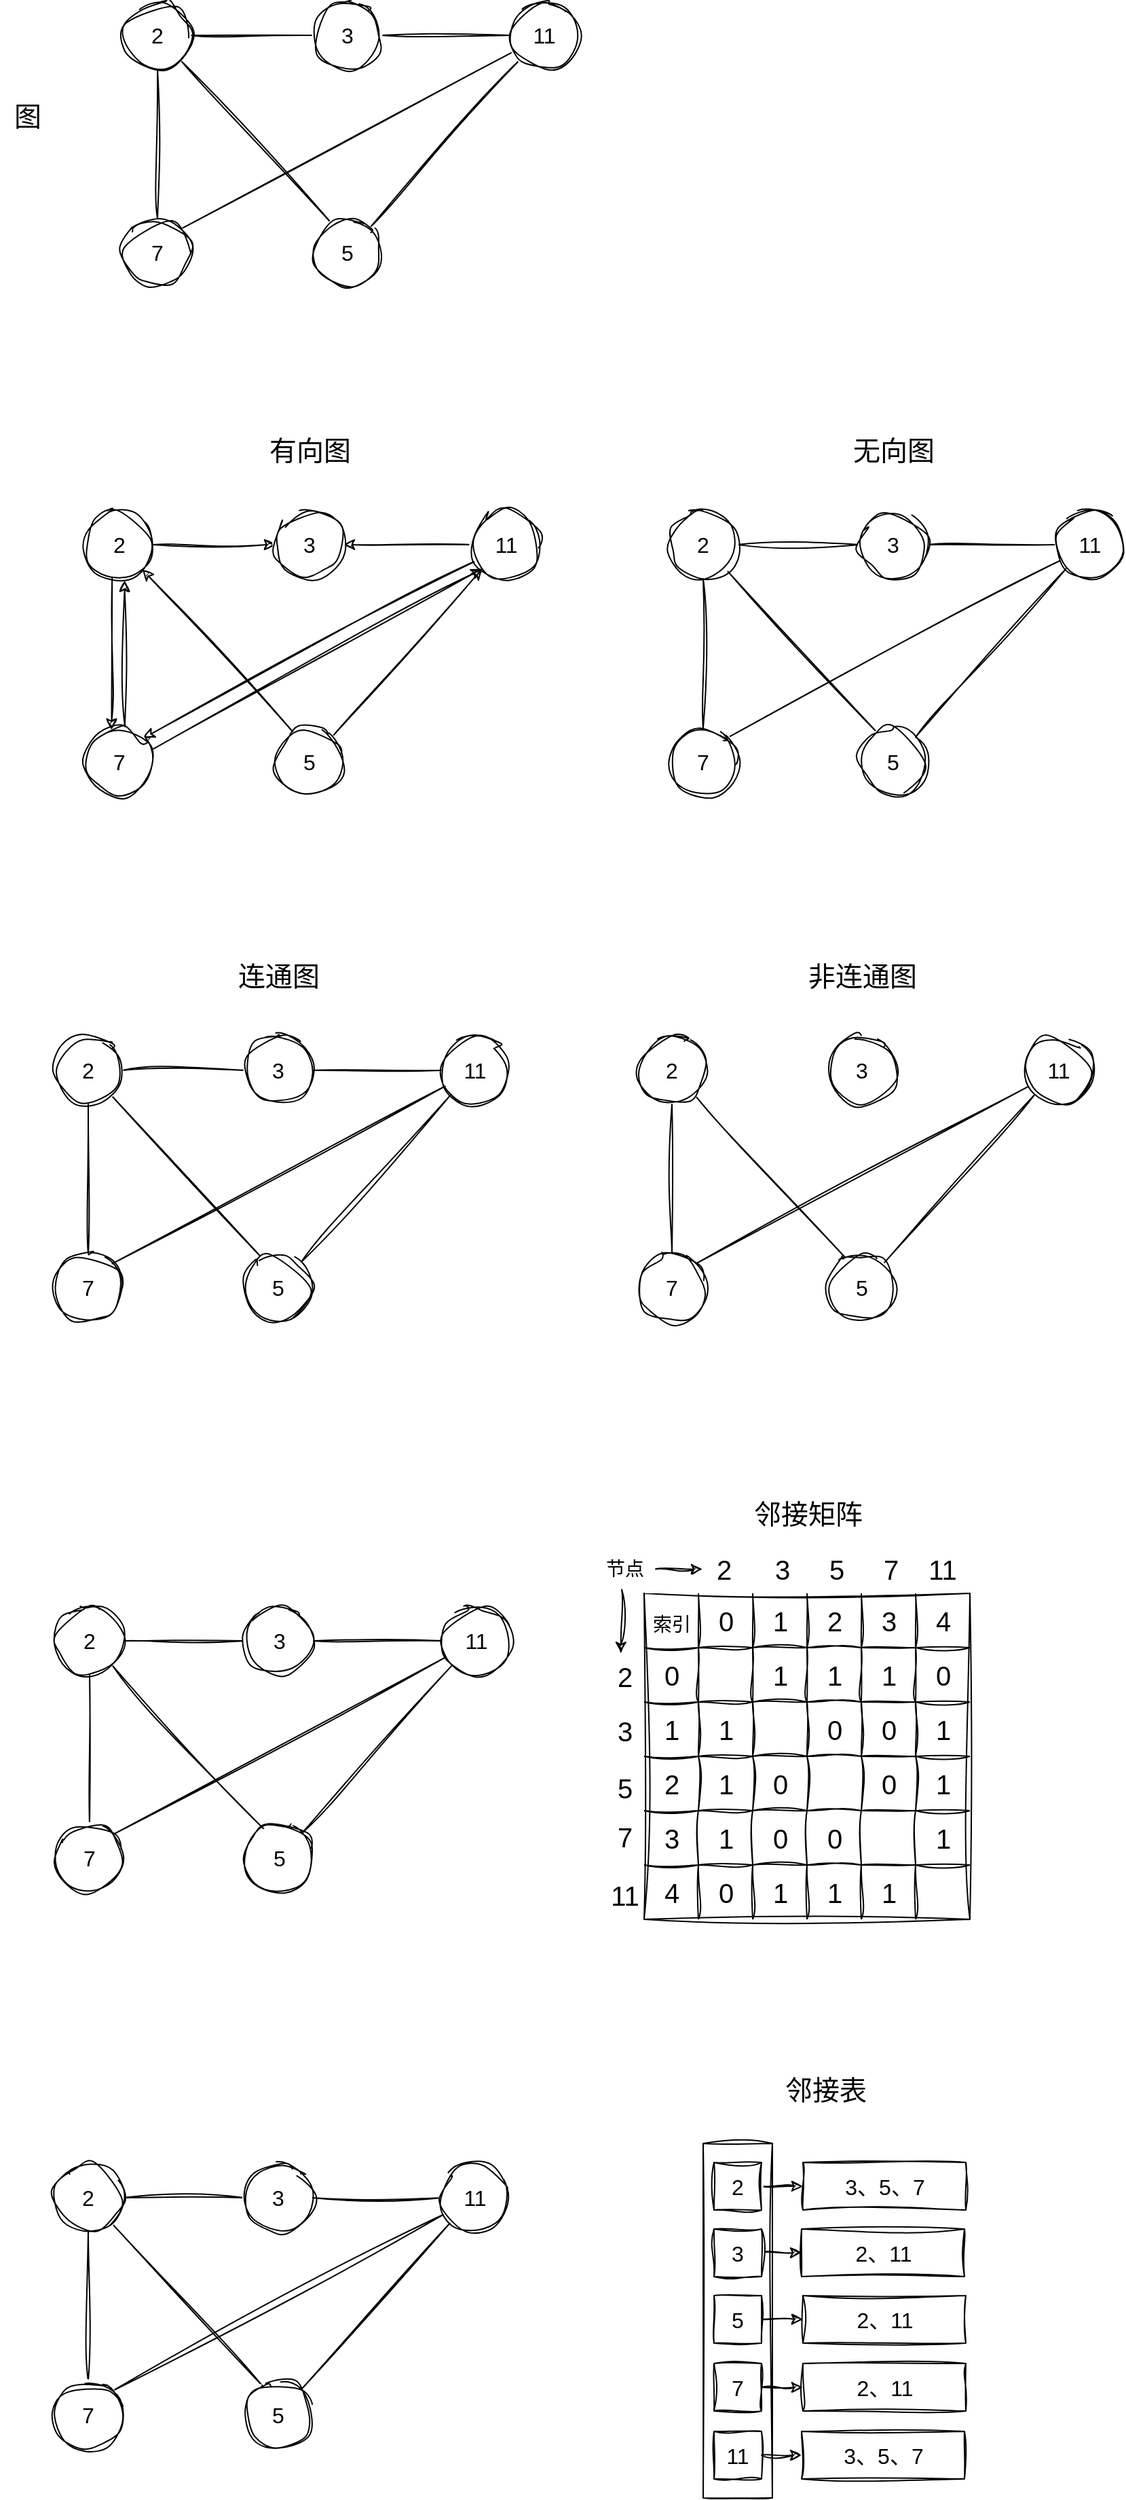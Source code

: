 <mxfile>
    <diagram id="7SEEFKu3BbgJW2VLsS4M" name="Page-1">
        <mxGraphModel dx="949" dy="621" grid="0" gridSize="10" guides="1" tooltips="1" connect="1" arrows="1" fold="1" page="1" pageScale="1" pageWidth="4681" pageHeight="3300" math="0" shadow="0">
            <root>
                <mxCell id="0"/>
                <mxCell id="1" parent="0"/>
                <mxCell id="7" style="edgeStyle=none;html=1;entryX=0.267;entryY=0.07;entryDx=0;entryDy=0;fontFamily=Helvetica;fontSize=16;entryPerimeter=0;sketch=1;curveFitting=1;jiggle=2;endArrow=none;endFill=0;" edge="1" parent="1" source="9" target="16">
                    <mxGeometry relative="1" as="geometry"/>
                </mxCell>
                <mxCell id="22" style="edgeStyle=none;sketch=1;hachureGap=4;jiggle=2;curveFitting=1;html=1;fontFamily=Architects Daughter;fontSource=https%3A%2F%2Ffonts.googleapis.com%2Fcss%3Ffamily%3DArchitects%2BDaughter;fontSize=20;endArrow=none;endFill=0;" edge="1" parent="1" source="9" target="12">
                    <mxGeometry relative="1" as="geometry"/>
                </mxCell>
                <mxCell id="9" value="2" style="ellipse;whiteSpace=wrap;html=1;aspect=fixed;fontFamily=Helvetica;fontSize=16;sketch=1;curveFitting=1;jiggle=2;" vertex="1" parent="1">
                    <mxGeometry x="305" y="120" width="50" height="50" as="geometry"/>
                </mxCell>
                <mxCell id="10" style="edgeStyle=none;html=1;fontFamily=Helvetica;fontSize=16;sketch=1;curveFitting=1;jiggle=2;endArrow=none;endFill=0;exitX=1;exitY=0.5;exitDx=0;exitDy=0;" edge="1" parent="1" source="12" target="18">
                    <mxGeometry relative="1" as="geometry"/>
                </mxCell>
                <mxCell id="12" value="3" style="ellipse;whiteSpace=wrap;html=1;aspect=fixed;fontFamily=Helvetica;fontSize=16;sketch=1;curveFitting=1;jiggle=2;" vertex="1" parent="1">
                    <mxGeometry x="445" y="120" width="50" height="50" as="geometry"/>
                </mxCell>
                <mxCell id="15" style="edgeStyle=none;html=1;entryX=0;entryY=1;entryDx=0;entryDy=0;fontFamily=Helvetica;fontSize=16;sketch=1;curveFitting=1;jiggle=2;endArrow=none;endFill=0;" edge="1" parent="1" source="16" target="18">
                    <mxGeometry relative="1" as="geometry"/>
                </mxCell>
                <mxCell id="16" value="5" style="ellipse;whiteSpace=wrap;html=1;aspect=fixed;fontFamily=Helvetica;fontSize=16;sketch=1;curveFitting=1;jiggle=2;" vertex="1" parent="1">
                    <mxGeometry x="445" y="280" width="50" height="50" as="geometry"/>
                </mxCell>
                <mxCell id="17" style="edgeStyle=none;html=1;fontFamily=Helvetica;fontSize=16;sketch=1;curveFitting=1;jiggle=2;endArrow=none;endFill=0;entryX=1;entryY=0;entryDx=0;entryDy=0;" edge="1" parent="1" source="18" target="20">
                    <mxGeometry relative="1" as="geometry">
                        <mxPoint x="460" y="244" as="targetPoint"/>
                    </mxGeometry>
                </mxCell>
                <mxCell id="18" value="11" style="ellipse;whiteSpace=wrap;html=1;aspect=fixed;fontFamily=Helvetica;fontSize=16;sketch=1;curveFitting=1;jiggle=2;" vertex="1" parent="1">
                    <mxGeometry x="590" y="120" width="50" height="50" as="geometry"/>
                </mxCell>
                <mxCell id="19" style="edgeStyle=none;html=1;fontFamily=Helvetica;fontSize=16;entryX=0.5;entryY=1;entryDx=0;entryDy=0;sketch=1;curveFitting=1;jiggle=2;endArrow=none;endFill=0;" edge="1" parent="1" source="20" target="9">
                    <mxGeometry relative="1" as="geometry">
                        <mxPoint x="360" y="169" as="targetPoint"/>
                    </mxGeometry>
                </mxCell>
                <mxCell id="20" value="7" style="ellipse;whiteSpace=wrap;html=1;aspect=fixed;fontFamily=Helvetica;fontSize=16;sketch=1;curveFitting=1;jiggle=2;" vertex="1" parent="1">
                    <mxGeometry x="305" y="280" width="50" height="50" as="geometry"/>
                </mxCell>
                <mxCell id="21" value="图" style="text;html=1;align=center;verticalAlign=middle;resizable=0;points=[];autosize=1;strokeColor=none;fillColor=none;fontSize=20;sketch=1;curveFitting=1;jiggle=2;" vertex="1" parent="1">
                    <mxGeometry x="214" y="184" width="40" height="40" as="geometry"/>
                </mxCell>
                <mxCell id="23" style="edgeStyle=none;html=1;entryX=0.267;entryY=0.07;entryDx=0;entryDy=0;fontFamily=Helvetica;fontSize=16;entryPerimeter=0;sketch=1;curveFitting=1;jiggle=2;endArrow=none;endFill=0;startArrow=classic;startFill=1;" edge="1" parent="1" source="25" target="29">
                    <mxGeometry relative="1" as="geometry"/>
                </mxCell>
                <mxCell id="24" style="edgeStyle=none;sketch=1;hachureGap=4;jiggle=2;curveFitting=1;html=1;fontFamily=Architects Daughter;fontSource=https%3A%2F%2Ffonts.googleapis.com%2Fcss%3Ffamily%3DArchitects%2BDaughter;fontSize=20;endArrow=classic;endFill=1;" edge="1" parent="1" source="25" target="27">
                    <mxGeometry relative="1" as="geometry"/>
                </mxCell>
                <mxCell id="25" value="2" style="ellipse;whiteSpace=wrap;html=1;aspect=fixed;fontFamily=Helvetica;fontSize=16;sketch=1;curveFitting=1;jiggle=2;" vertex="1" parent="1">
                    <mxGeometry x="277" y="495" width="50" height="50" as="geometry"/>
                </mxCell>
                <mxCell id="26" style="edgeStyle=none;html=1;fontFamily=Helvetica;fontSize=16;sketch=1;curveFitting=1;jiggle=2;endArrow=none;endFill=0;exitX=1;exitY=0.5;exitDx=0;exitDy=0;startArrow=classic;startFill=1;" edge="1" parent="1" source="27" target="31">
                    <mxGeometry relative="1" as="geometry"/>
                </mxCell>
                <mxCell id="27" value="3" style="ellipse;whiteSpace=wrap;html=1;aspect=fixed;fontFamily=Helvetica;fontSize=16;sketch=1;curveFitting=1;jiggle=2;" vertex="1" parent="1">
                    <mxGeometry x="417" y="495" width="50" height="50" as="geometry"/>
                </mxCell>
                <mxCell id="28" style="edgeStyle=none;html=1;entryX=0;entryY=1;entryDx=0;entryDy=0;fontFamily=Helvetica;fontSize=16;sketch=1;curveFitting=1;jiggle=2;endArrow=classic;endFill=1;" edge="1" parent="1" source="29" target="31">
                    <mxGeometry relative="1" as="geometry"/>
                </mxCell>
                <mxCell id="29" value="5" style="ellipse;whiteSpace=wrap;html=1;aspect=fixed;fontFamily=Helvetica;fontSize=16;sketch=1;curveFitting=1;jiggle=2;" vertex="1" parent="1">
                    <mxGeometry x="417" y="655" width="50" height="50" as="geometry"/>
                </mxCell>
                <mxCell id="30" style="edgeStyle=none;html=1;fontFamily=Helvetica;fontSize=16;sketch=1;curveFitting=1;jiggle=2;endArrow=classic;endFill=1;entryX=1;entryY=0;entryDx=0;entryDy=0;startArrow=none;startFill=0;" edge="1" parent="1" source="31" target="33">
                    <mxGeometry relative="1" as="geometry">
                        <mxPoint x="432" y="619" as="targetPoint"/>
                    </mxGeometry>
                </mxCell>
                <mxCell id="31" value="11" style="ellipse;whiteSpace=wrap;html=1;aspect=fixed;fontFamily=Helvetica;fontSize=16;sketch=1;curveFitting=1;jiggle=2;" vertex="1" parent="1">
                    <mxGeometry x="562" y="495" width="50" height="50" as="geometry"/>
                </mxCell>
                <mxCell id="32" style="edgeStyle=none;html=1;fontFamily=Helvetica;fontSize=16;entryX=0.576;entryY=1.025;entryDx=0;entryDy=0;sketch=1;curveFitting=1;jiggle=2;endArrow=classic;endFill=1;entryPerimeter=0;" edge="1" parent="1" target="25">
                    <mxGeometry relative="1" as="geometry">
                        <mxPoint x="332" y="544" as="targetPoint"/>
                        <mxPoint x="306" y="654" as="sourcePoint"/>
                    </mxGeometry>
                </mxCell>
                <mxCell id="33" value="7" style="ellipse;whiteSpace=wrap;html=1;aspect=fixed;fontFamily=Helvetica;fontSize=16;sketch=1;curveFitting=1;jiggle=2;" vertex="1" parent="1">
                    <mxGeometry x="277" y="655" width="50" height="50" as="geometry"/>
                </mxCell>
                <mxCell id="34" value="有向图" style="text;html=1;align=center;verticalAlign=middle;resizable=0;points=[];autosize=1;strokeColor=none;fillColor=none;fontSize=20;sketch=1;curveFitting=1;jiggle=2;" vertex="1" parent="1">
                    <mxGeometry x="403" y="432" width="78" height="36" as="geometry"/>
                </mxCell>
                <mxCell id="35" style="edgeStyle=none;html=1;entryX=0.267;entryY=0.07;entryDx=0;entryDy=0;fontFamily=Helvetica;fontSize=16;entryPerimeter=0;sketch=1;curveFitting=1;jiggle=2;endArrow=none;endFill=0;" edge="1" parent="1" source="37" target="41">
                    <mxGeometry relative="1" as="geometry"/>
                </mxCell>
                <mxCell id="36" style="edgeStyle=none;sketch=1;hachureGap=4;jiggle=2;curveFitting=1;html=1;fontFamily=Architects Daughter;fontSource=https%3A%2F%2Ffonts.googleapis.com%2Fcss%3Ffamily%3DArchitects%2BDaughter;fontSize=20;endArrow=none;endFill=0;" edge="1" parent="1" source="37" target="39">
                    <mxGeometry relative="1" as="geometry"/>
                </mxCell>
                <mxCell id="37" value="2" style="ellipse;whiteSpace=wrap;html=1;aspect=fixed;fontFamily=Helvetica;fontSize=16;sketch=1;curveFitting=1;jiggle=2;" vertex="1" parent="1">
                    <mxGeometry x="707" y="495" width="50" height="50" as="geometry"/>
                </mxCell>
                <mxCell id="38" style="edgeStyle=none;html=1;fontFamily=Helvetica;fontSize=16;sketch=1;curveFitting=1;jiggle=2;endArrow=none;endFill=0;exitX=1;exitY=0.5;exitDx=0;exitDy=0;" edge="1" parent="1" source="39" target="43">
                    <mxGeometry relative="1" as="geometry"/>
                </mxCell>
                <mxCell id="39" value="3" style="ellipse;whiteSpace=wrap;html=1;aspect=fixed;fontFamily=Helvetica;fontSize=16;sketch=1;curveFitting=1;jiggle=2;" vertex="1" parent="1">
                    <mxGeometry x="847" y="495" width="50" height="50" as="geometry"/>
                </mxCell>
                <mxCell id="40" style="edgeStyle=none;html=1;entryX=0;entryY=1;entryDx=0;entryDy=0;fontFamily=Helvetica;fontSize=16;sketch=1;curveFitting=1;jiggle=2;endArrow=none;endFill=0;" edge="1" parent="1" source="41" target="43">
                    <mxGeometry relative="1" as="geometry"/>
                </mxCell>
                <mxCell id="41" value="5" style="ellipse;whiteSpace=wrap;html=1;aspect=fixed;fontFamily=Helvetica;fontSize=16;sketch=1;curveFitting=1;jiggle=2;" vertex="1" parent="1">
                    <mxGeometry x="847" y="655" width="50" height="50" as="geometry"/>
                </mxCell>
                <mxCell id="42" style="edgeStyle=none;html=1;fontFamily=Helvetica;fontSize=16;sketch=1;curveFitting=1;jiggle=2;endArrow=none;endFill=0;entryX=1;entryY=0;entryDx=0;entryDy=0;" edge="1" parent="1" source="43" target="45">
                    <mxGeometry relative="1" as="geometry">
                        <mxPoint x="862" y="619" as="targetPoint"/>
                    </mxGeometry>
                </mxCell>
                <mxCell id="43" value="11" style="ellipse;whiteSpace=wrap;html=1;aspect=fixed;fontFamily=Helvetica;fontSize=16;sketch=1;curveFitting=1;jiggle=2;" vertex="1" parent="1">
                    <mxGeometry x="992" y="495" width="50" height="50" as="geometry"/>
                </mxCell>
                <mxCell id="44" style="edgeStyle=none;html=1;fontFamily=Helvetica;fontSize=16;entryX=0.5;entryY=1;entryDx=0;entryDy=0;sketch=1;curveFitting=1;jiggle=2;endArrow=none;endFill=0;" edge="1" parent="1" source="45" target="37">
                    <mxGeometry relative="1" as="geometry">
                        <mxPoint x="762" y="544" as="targetPoint"/>
                    </mxGeometry>
                </mxCell>
                <mxCell id="45" value="7" style="ellipse;whiteSpace=wrap;html=1;aspect=fixed;fontFamily=Helvetica;fontSize=16;sketch=1;curveFitting=1;jiggle=2;" vertex="1" parent="1">
                    <mxGeometry x="707" y="655" width="50" height="50" as="geometry"/>
                </mxCell>
                <mxCell id="46" value="无向图" style="text;html=1;align=center;verticalAlign=middle;resizable=0;points=[];autosize=1;strokeColor=none;fillColor=none;fontSize=20;sketch=1;curveFitting=1;jiggle=2;" vertex="1" parent="1">
                    <mxGeometry x="833" y="432" width="78" height="36" as="geometry"/>
                </mxCell>
                <mxCell id="47" style="edgeStyle=none;html=1;fontFamily=Helvetica;fontSize=16;sketch=1;curveFitting=1;jiggle=2;endArrow=none;endFill=0;entryX=1;entryY=0.307;entryDx=0;entryDy=0;startArrow=classic;startFill=1;exitX=0;exitY=1;exitDx=0;exitDy=0;entryPerimeter=0;" edge="1" parent="1" source="31" target="33">
                    <mxGeometry relative="1" as="geometry">
                        <mxPoint x="329.678" y="672.322" as="targetPoint"/>
                        <mxPoint x="574.944" y="541.769" as="sourcePoint"/>
                    </mxGeometry>
                </mxCell>
                <mxCell id="48" style="edgeStyle=none;html=1;fontFamily=Helvetica;fontSize=16;entryX=0.392;entryY=0.996;entryDx=0;entryDy=0;sketch=1;curveFitting=1;jiggle=2;endArrow=none;endFill=0;startArrow=classic;startFill=1;entryPerimeter=0;exitX=0.384;exitY=0.028;exitDx=0;exitDy=0;exitPerimeter=0;" edge="1" parent="1" source="33" target="25">
                    <mxGeometry relative="1" as="geometry">
                        <mxPoint x="285" y="550" as="targetPoint"/>
                        <mxPoint x="285" y="660" as="sourcePoint"/>
                    </mxGeometry>
                </mxCell>
                <mxCell id="49" style="edgeStyle=none;html=1;entryX=0.267;entryY=0.07;entryDx=0;entryDy=0;fontFamily=Helvetica;fontSize=16;entryPerimeter=0;sketch=1;curveFitting=1;jiggle=2;endArrow=none;endFill=0;startArrow=none;startFill=0;" edge="1" parent="1" source="51" target="55">
                    <mxGeometry relative="1" as="geometry"/>
                </mxCell>
                <mxCell id="50" style="edgeStyle=none;sketch=1;hachureGap=4;jiggle=2;curveFitting=1;html=1;fontFamily=Architects Daughter;fontSource=https%3A%2F%2Ffonts.googleapis.com%2Fcss%3Ffamily%3DArchitects%2BDaughter;fontSize=20;endArrow=none;endFill=0;" edge="1" parent="1" source="51" target="53">
                    <mxGeometry relative="1" as="geometry"/>
                </mxCell>
                <mxCell id="51" value="2" style="ellipse;whiteSpace=wrap;html=1;aspect=fixed;fontFamily=Helvetica;fontSize=16;sketch=1;curveFitting=1;jiggle=2;" vertex="1" parent="1">
                    <mxGeometry x="254" y="882" width="50" height="50" as="geometry"/>
                </mxCell>
                <mxCell id="52" style="edgeStyle=none;html=1;fontFamily=Helvetica;fontSize=16;sketch=1;curveFitting=1;jiggle=2;endArrow=none;endFill=0;exitX=1;exitY=0.5;exitDx=0;exitDy=0;startArrow=none;startFill=0;" edge="1" parent="1" source="53" target="57">
                    <mxGeometry relative="1" as="geometry"/>
                </mxCell>
                <mxCell id="53" value="3" style="ellipse;whiteSpace=wrap;html=1;aspect=fixed;fontFamily=Helvetica;fontSize=16;sketch=1;curveFitting=1;jiggle=2;" vertex="1" parent="1">
                    <mxGeometry x="394" y="882" width="50" height="50" as="geometry"/>
                </mxCell>
                <mxCell id="54" style="edgeStyle=none;html=1;entryX=0;entryY=1;entryDx=0;entryDy=0;fontFamily=Helvetica;fontSize=16;sketch=1;curveFitting=1;jiggle=2;endArrow=none;endFill=0;" edge="1" parent="1" source="55" target="57">
                    <mxGeometry relative="1" as="geometry"/>
                </mxCell>
                <mxCell id="55" value="5" style="ellipse;whiteSpace=wrap;html=1;aspect=fixed;fontFamily=Helvetica;fontSize=16;sketch=1;curveFitting=1;jiggle=2;" vertex="1" parent="1">
                    <mxGeometry x="394" y="1042" width="50" height="50" as="geometry"/>
                </mxCell>
                <mxCell id="56" style="edgeStyle=none;html=1;fontFamily=Helvetica;fontSize=16;sketch=1;curveFitting=1;jiggle=2;endArrow=none;endFill=0;entryX=1;entryY=0;entryDx=0;entryDy=0;startArrow=none;startFill=0;" edge="1" parent="1" source="57" target="59">
                    <mxGeometry relative="1" as="geometry">
                        <mxPoint x="409" y="1006" as="targetPoint"/>
                    </mxGeometry>
                </mxCell>
                <mxCell id="57" value="11" style="ellipse;whiteSpace=wrap;html=1;aspect=fixed;fontFamily=Helvetica;fontSize=16;sketch=1;curveFitting=1;jiggle=2;" vertex="1" parent="1">
                    <mxGeometry x="539" y="882" width="50" height="50" as="geometry"/>
                </mxCell>
                <mxCell id="58" style="edgeStyle=none;html=1;fontFamily=Helvetica;fontSize=16;entryX=0.5;entryY=1;entryDx=0;entryDy=0;sketch=1;curveFitting=1;jiggle=2;endArrow=none;endFill=0;exitX=0.5;exitY=0;exitDx=0;exitDy=0;" edge="1" parent="1" target="51" source="59">
                    <mxGeometry relative="1" as="geometry">
                        <mxPoint x="309" y="931" as="targetPoint"/>
                        <mxPoint x="283" y="1041" as="sourcePoint"/>
                    </mxGeometry>
                </mxCell>
                <mxCell id="59" value="7" style="ellipse;whiteSpace=wrap;html=1;aspect=fixed;fontFamily=Helvetica;fontSize=16;sketch=1;curveFitting=1;jiggle=2;" vertex="1" parent="1">
                    <mxGeometry x="254" y="1042" width="50" height="50" as="geometry"/>
                </mxCell>
                <mxCell id="60" value="连通图" style="text;html=1;align=center;verticalAlign=middle;resizable=0;points=[];autosize=1;strokeColor=none;fillColor=none;fontSize=20;sketch=1;curveFitting=1;jiggle=2;" vertex="1" parent="1">
                    <mxGeometry x="380" y="819" width="78" height="36" as="geometry"/>
                </mxCell>
                <mxCell id="61" style="edgeStyle=none;html=1;entryX=0.267;entryY=0.07;entryDx=0;entryDy=0;fontFamily=Helvetica;fontSize=16;entryPerimeter=0;sketch=1;curveFitting=1;jiggle=2;endArrow=none;endFill=0;" edge="1" parent="1" source="63" target="67">
                    <mxGeometry relative="1" as="geometry"/>
                </mxCell>
                <mxCell id="63" value="2" style="ellipse;whiteSpace=wrap;html=1;aspect=fixed;fontFamily=Helvetica;fontSize=16;sketch=1;curveFitting=1;jiggle=2;" vertex="1" parent="1">
                    <mxGeometry x="684" y="882" width="50" height="50" as="geometry"/>
                </mxCell>
                <mxCell id="65" value="3" style="ellipse;whiteSpace=wrap;html=1;aspect=fixed;fontFamily=Helvetica;fontSize=16;sketch=1;curveFitting=1;jiggle=2;" vertex="1" parent="1">
                    <mxGeometry x="824" y="882" width="50" height="50" as="geometry"/>
                </mxCell>
                <mxCell id="66" style="edgeStyle=none;html=1;entryX=0;entryY=1;entryDx=0;entryDy=0;fontFamily=Helvetica;fontSize=16;sketch=1;curveFitting=1;jiggle=2;endArrow=none;endFill=0;" edge="1" parent="1" source="67" target="69">
                    <mxGeometry relative="1" as="geometry"/>
                </mxCell>
                <mxCell id="67" value="5" style="ellipse;whiteSpace=wrap;html=1;aspect=fixed;fontFamily=Helvetica;fontSize=16;sketch=1;curveFitting=1;jiggle=2;" vertex="1" parent="1">
                    <mxGeometry x="824" y="1042" width="50" height="50" as="geometry"/>
                </mxCell>
                <mxCell id="68" style="edgeStyle=none;html=1;fontFamily=Helvetica;fontSize=16;sketch=1;curveFitting=1;jiggle=2;endArrow=none;endFill=0;entryX=1;entryY=0;entryDx=0;entryDy=0;" edge="1" parent="1" source="69" target="71">
                    <mxGeometry relative="1" as="geometry">
                        <mxPoint x="839" y="1006" as="targetPoint"/>
                    </mxGeometry>
                </mxCell>
                <mxCell id="69" value="11" style="ellipse;whiteSpace=wrap;html=1;aspect=fixed;fontFamily=Helvetica;fontSize=16;sketch=1;curveFitting=1;jiggle=2;" vertex="1" parent="1">
                    <mxGeometry x="969" y="882" width="50" height="50" as="geometry"/>
                </mxCell>
                <mxCell id="70" style="edgeStyle=none;html=1;fontFamily=Helvetica;fontSize=16;entryX=0.5;entryY=1;entryDx=0;entryDy=0;sketch=1;curveFitting=1;jiggle=2;endArrow=none;endFill=0;" edge="1" parent="1" source="71" target="63">
                    <mxGeometry relative="1" as="geometry">
                        <mxPoint x="739" y="931" as="targetPoint"/>
                    </mxGeometry>
                </mxCell>
                <mxCell id="71" value="7" style="ellipse;whiteSpace=wrap;html=1;aspect=fixed;fontFamily=Helvetica;fontSize=16;sketch=1;curveFitting=1;jiggle=2;" vertex="1" parent="1">
                    <mxGeometry x="684" y="1042" width="50" height="50" as="geometry"/>
                </mxCell>
                <mxCell id="72" value="非连通图" style="text;html=1;align=center;verticalAlign=middle;resizable=0;points=[];autosize=1;strokeColor=none;fillColor=none;fontSize=20;sketch=1;curveFitting=1;jiggle=2;" vertex="1" parent="1">
                    <mxGeometry x="800" y="819" width="98" height="36" as="geometry"/>
                </mxCell>
                <mxCell id="75" style="edgeStyle=none;html=1;entryX=0.267;entryY=0.07;entryDx=0;entryDy=0;fontFamily=Helvetica;fontSize=16;entryPerimeter=0;sketch=1;curveFitting=1;jiggle=2;endArrow=none;endFill=0;startArrow=none;startFill=0;" edge="1" parent="1" source="77" target="81">
                    <mxGeometry relative="1" as="geometry"/>
                </mxCell>
                <mxCell id="76" style="edgeStyle=none;sketch=1;hachureGap=4;jiggle=2;curveFitting=1;html=1;fontFamily=Architects Daughter;fontSource=https%3A%2F%2Ffonts.googleapis.com%2Fcss%3Ffamily%3DArchitects%2BDaughter;fontSize=20;endArrow=none;endFill=0;" edge="1" parent="1" source="77" target="79">
                    <mxGeometry relative="1" as="geometry"/>
                </mxCell>
                <mxCell id="77" value="2" style="ellipse;whiteSpace=wrap;html=1;aspect=fixed;fontFamily=Helvetica;fontSize=16;sketch=1;curveFitting=1;jiggle=2;" vertex="1" parent="1">
                    <mxGeometry x="255" y="1302" width="50" height="50" as="geometry"/>
                </mxCell>
                <mxCell id="78" style="edgeStyle=none;html=1;fontFamily=Helvetica;fontSize=16;sketch=1;curveFitting=1;jiggle=2;endArrow=none;endFill=0;exitX=1;exitY=0.5;exitDx=0;exitDy=0;startArrow=none;startFill=0;" edge="1" parent="1" source="79" target="83">
                    <mxGeometry relative="1" as="geometry"/>
                </mxCell>
                <mxCell id="79" value="3" style="ellipse;whiteSpace=wrap;html=1;aspect=fixed;fontFamily=Helvetica;fontSize=16;sketch=1;curveFitting=1;jiggle=2;" vertex="1" parent="1">
                    <mxGeometry x="395" y="1302" width="50" height="50" as="geometry"/>
                </mxCell>
                <mxCell id="80" style="edgeStyle=none;html=1;entryX=0;entryY=1;entryDx=0;entryDy=0;fontFamily=Helvetica;fontSize=16;sketch=1;curveFitting=1;jiggle=2;endArrow=none;endFill=0;" edge="1" parent="1" source="81" target="83">
                    <mxGeometry relative="1" as="geometry"/>
                </mxCell>
                <mxCell id="81" value="5" style="ellipse;whiteSpace=wrap;html=1;aspect=fixed;fontFamily=Helvetica;fontSize=16;sketch=1;curveFitting=1;jiggle=2;" vertex="1" parent="1">
                    <mxGeometry x="395" y="1462" width="50" height="50" as="geometry"/>
                </mxCell>
                <mxCell id="82" style="edgeStyle=none;html=1;fontFamily=Helvetica;fontSize=16;sketch=1;curveFitting=1;jiggle=2;endArrow=none;endFill=0;entryX=1;entryY=0;entryDx=0;entryDy=0;startArrow=none;startFill=0;" edge="1" parent="1" source="83" target="85">
                    <mxGeometry relative="1" as="geometry">
                        <mxPoint x="410" y="1426" as="targetPoint"/>
                    </mxGeometry>
                </mxCell>
                <mxCell id="83" value="11" style="ellipse;whiteSpace=wrap;html=1;aspect=fixed;fontFamily=Helvetica;fontSize=16;sketch=1;curveFitting=1;jiggle=2;" vertex="1" parent="1">
                    <mxGeometry x="540" y="1302" width="50" height="50" as="geometry"/>
                </mxCell>
                <mxCell id="84" style="edgeStyle=none;html=1;fontFamily=Helvetica;fontSize=16;entryX=0.5;entryY=1;entryDx=0;entryDy=0;sketch=1;curveFitting=1;jiggle=2;endArrow=none;endFill=0;exitX=0.5;exitY=0;exitDx=0;exitDy=0;" edge="1" parent="1" source="85" target="77">
                    <mxGeometry relative="1" as="geometry">
                        <mxPoint x="310" y="1351" as="targetPoint"/>
                        <mxPoint x="284" y="1461" as="sourcePoint"/>
                    </mxGeometry>
                </mxCell>
                <mxCell id="85" value="7" style="ellipse;whiteSpace=wrap;html=1;aspect=fixed;fontFamily=Helvetica;fontSize=16;sketch=1;curveFitting=1;jiggle=2;" vertex="1" parent="1">
                    <mxGeometry x="255" y="1462" width="50" height="50" as="geometry"/>
                </mxCell>
                <mxCell id="86" value="邻接矩阵" style="text;html=1;align=center;verticalAlign=middle;resizable=0;points=[];autosize=1;strokeColor=none;fillColor=none;fontSize=20;sketch=1;curveFitting=1;jiggle=2;" vertex="1" parent="1">
                    <mxGeometry x="759.5" y="1215" width="98" height="36" as="geometry"/>
                </mxCell>
                <mxCell id="118" value="" style="shape=table;startSize=0;container=1;collapsible=0;childLayout=tableLayout;sketch=1;hachureGap=4;jiggle=2;curveFitting=1;fontFamily=Helvetica;fontSize=20;" vertex="1" parent="1">
                    <mxGeometry x="688.5" y="1292" width="240" height="240" as="geometry"/>
                </mxCell>
                <mxCell id="119" value="" style="shape=tableRow;horizontal=0;startSize=0;swimlaneHead=0;swimlaneBody=0;top=0;left=0;bottom=0;right=0;collapsible=0;dropTarget=0;fillColor=none;points=[[0,0.5],[1,0.5]];portConstraint=eastwest;sketch=1;hachureGap=4;jiggle=2;curveFitting=1;fontFamily=Helvetica;fontSize=20;" vertex="1" parent="118">
                    <mxGeometry width="240" height="40" as="geometry"/>
                </mxCell>
                <mxCell id="120" value="&lt;font style=&quot;font-size: 14px;&quot;&gt;索引&lt;/font&gt;" style="shape=partialRectangle;html=1;whiteSpace=wrap;connectable=0;overflow=hidden;fillColor=none;top=0;left=0;bottom=0;right=0;pointerEvents=1;sketch=1;hachureGap=4;jiggle=2;curveFitting=1;fontFamily=Helvetica;fontSize=20;" vertex="1" parent="119">
                    <mxGeometry width="40" height="40" as="geometry">
                        <mxRectangle width="40" height="40" as="alternateBounds"/>
                    </mxGeometry>
                </mxCell>
                <mxCell id="121" value="0" style="shape=partialRectangle;html=1;whiteSpace=wrap;connectable=0;overflow=hidden;fillColor=none;top=0;left=0;bottom=0;right=0;pointerEvents=1;sketch=1;hachureGap=4;jiggle=2;curveFitting=1;fontFamily=Helvetica;fontSize=20;" vertex="1" parent="119">
                    <mxGeometry x="40" width="40" height="40" as="geometry">
                        <mxRectangle width="40" height="40" as="alternateBounds"/>
                    </mxGeometry>
                </mxCell>
                <mxCell id="122" value="1" style="shape=partialRectangle;html=1;whiteSpace=wrap;connectable=0;overflow=hidden;fillColor=none;top=0;left=0;bottom=0;right=0;pointerEvents=1;sketch=1;hachureGap=4;jiggle=2;curveFitting=1;fontFamily=Helvetica;fontSize=20;" vertex="1" parent="119">
                    <mxGeometry x="80" width="40" height="40" as="geometry">
                        <mxRectangle width="40" height="40" as="alternateBounds"/>
                    </mxGeometry>
                </mxCell>
                <mxCell id="123" value="2" style="shape=partialRectangle;html=1;whiteSpace=wrap;connectable=0;overflow=hidden;fillColor=none;top=0;left=0;bottom=0;right=0;pointerEvents=1;sketch=1;hachureGap=4;jiggle=2;curveFitting=1;fontFamily=Helvetica;fontSize=20;" vertex="1" parent="119">
                    <mxGeometry x="120" width="40" height="40" as="geometry">
                        <mxRectangle width="40" height="40" as="alternateBounds"/>
                    </mxGeometry>
                </mxCell>
                <mxCell id="124" value="3" style="shape=partialRectangle;html=1;whiteSpace=wrap;connectable=0;overflow=hidden;fillColor=none;top=0;left=0;bottom=0;right=0;pointerEvents=1;sketch=1;hachureGap=4;jiggle=2;curveFitting=1;fontFamily=Helvetica;fontSize=20;" vertex="1" parent="119">
                    <mxGeometry x="160" width="40" height="40" as="geometry">
                        <mxRectangle width="40" height="40" as="alternateBounds"/>
                    </mxGeometry>
                </mxCell>
                <mxCell id="125" value="4" style="shape=partialRectangle;html=1;whiteSpace=wrap;connectable=0;overflow=hidden;fillColor=none;top=0;left=0;bottom=0;right=0;pointerEvents=1;sketch=1;hachureGap=4;jiggle=2;curveFitting=1;fontFamily=Helvetica;fontSize=20;" vertex="1" parent="119">
                    <mxGeometry x="200" width="40" height="40" as="geometry">
                        <mxRectangle width="40" height="40" as="alternateBounds"/>
                    </mxGeometry>
                </mxCell>
                <mxCell id="126" value="" style="shape=tableRow;horizontal=0;startSize=0;swimlaneHead=0;swimlaneBody=0;top=0;left=0;bottom=0;right=0;collapsible=0;dropTarget=0;fillColor=none;points=[[0,0.5],[1,0.5]];portConstraint=eastwest;sketch=1;hachureGap=4;jiggle=2;curveFitting=1;fontFamily=Helvetica;fontSize=20;" vertex="1" parent="118">
                    <mxGeometry y="40" width="240" height="40" as="geometry"/>
                </mxCell>
                <mxCell id="127" value="0" style="shape=partialRectangle;html=1;whiteSpace=wrap;connectable=0;overflow=hidden;fillColor=none;top=0;left=0;bottom=0;right=0;pointerEvents=1;sketch=1;hachureGap=4;jiggle=2;curveFitting=1;fontFamily=Helvetica;fontSize=20;" vertex="1" parent="126">
                    <mxGeometry width="40" height="40" as="geometry">
                        <mxRectangle width="40" height="40" as="alternateBounds"/>
                    </mxGeometry>
                </mxCell>
                <mxCell id="128" value="" style="shape=partialRectangle;html=1;whiteSpace=wrap;connectable=0;overflow=hidden;fillColor=none;top=0;left=0;bottom=0;right=0;pointerEvents=1;sketch=1;hachureGap=4;jiggle=2;curveFitting=1;fontFamily=Helvetica;fontSize=20;" vertex="1" parent="126">
                    <mxGeometry x="40" width="40" height="40" as="geometry">
                        <mxRectangle width="40" height="40" as="alternateBounds"/>
                    </mxGeometry>
                </mxCell>
                <mxCell id="129" value="1" style="shape=partialRectangle;html=1;whiteSpace=wrap;connectable=0;overflow=hidden;fillColor=none;top=0;left=0;bottom=0;right=0;pointerEvents=1;sketch=1;hachureGap=4;jiggle=2;curveFitting=1;fontFamily=Helvetica;fontSize=20;" vertex="1" parent="126">
                    <mxGeometry x="80" width="40" height="40" as="geometry">
                        <mxRectangle width="40" height="40" as="alternateBounds"/>
                    </mxGeometry>
                </mxCell>
                <mxCell id="130" value="1" style="shape=partialRectangle;html=1;whiteSpace=wrap;connectable=0;overflow=hidden;fillColor=none;top=0;left=0;bottom=0;right=0;pointerEvents=1;sketch=1;hachureGap=4;jiggle=2;curveFitting=1;fontFamily=Helvetica;fontSize=20;" vertex="1" parent="126">
                    <mxGeometry x="120" width="40" height="40" as="geometry">
                        <mxRectangle width="40" height="40" as="alternateBounds"/>
                    </mxGeometry>
                </mxCell>
                <mxCell id="131" value="1" style="shape=partialRectangle;html=1;whiteSpace=wrap;connectable=0;overflow=hidden;fillColor=none;top=0;left=0;bottom=0;right=0;pointerEvents=1;sketch=1;hachureGap=4;jiggle=2;curveFitting=1;fontFamily=Helvetica;fontSize=20;" vertex="1" parent="126">
                    <mxGeometry x="160" width="40" height="40" as="geometry">
                        <mxRectangle width="40" height="40" as="alternateBounds"/>
                    </mxGeometry>
                </mxCell>
                <mxCell id="132" value="0" style="shape=partialRectangle;html=1;whiteSpace=wrap;connectable=0;overflow=hidden;fillColor=none;top=0;left=0;bottom=0;right=0;pointerEvents=1;sketch=1;hachureGap=4;jiggle=2;curveFitting=1;fontFamily=Helvetica;fontSize=20;" vertex="1" parent="126">
                    <mxGeometry x="200" width="40" height="40" as="geometry">
                        <mxRectangle width="40" height="40" as="alternateBounds"/>
                    </mxGeometry>
                </mxCell>
                <mxCell id="133" value="" style="shape=tableRow;horizontal=0;startSize=0;swimlaneHead=0;swimlaneBody=0;top=0;left=0;bottom=0;right=0;collapsible=0;dropTarget=0;fillColor=none;points=[[0,0.5],[1,0.5]];portConstraint=eastwest;sketch=1;hachureGap=4;jiggle=2;curveFitting=1;fontFamily=Helvetica;fontSize=20;" vertex="1" parent="118">
                    <mxGeometry y="80" width="240" height="40" as="geometry"/>
                </mxCell>
                <mxCell id="134" value="1" style="shape=partialRectangle;html=1;whiteSpace=wrap;connectable=0;overflow=hidden;fillColor=none;top=0;left=0;bottom=0;right=0;pointerEvents=1;sketch=1;hachureGap=4;jiggle=2;curveFitting=1;fontFamily=Helvetica;fontSize=20;" vertex="1" parent="133">
                    <mxGeometry width="40" height="40" as="geometry">
                        <mxRectangle width="40" height="40" as="alternateBounds"/>
                    </mxGeometry>
                </mxCell>
                <mxCell id="135" value="1" style="shape=partialRectangle;html=1;whiteSpace=wrap;connectable=0;overflow=hidden;fillColor=none;top=0;left=0;bottom=0;right=0;pointerEvents=1;sketch=1;hachureGap=4;jiggle=2;curveFitting=1;fontFamily=Helvetica;fontSize=20;" vertex="1" parent="133">
                    <mxGeometry x="40" width="40" height="40" as="geometry">
                        <mxRectangle width="40" height="40" as="alternateBounds"/>
                    </mxGeometry>
                </mxCell>
                <mxCell id="136" value="" style="shape=partialRectangle;html=1;whiteSpace=wrap;connectable=0;overflow=hidden;fillColor=none;top=0;left=0;bottom=0;right=0;pointerEvents=1;sketch=1;hachureGap=4;jiggle=2;curveFitting=1;fontFamily=Helvetica;fontSize=20;" vertex="1" parent="133">
                    <mxGeometry x="80" width="40" height="40" as="geometry">
                        <mxRectangle width="40" height="40" as="alternateBounds"/>
                    </mxGeometry>
                </mxCell>
                <mxCell id="137" value="0" style="shape=partialRectangle;html=1;whiteSpace=wrap;connectable=0;overflow=hidden;fillColor=none;top=0;left=0;bottom=0;right=0;pointerEvents=1;sketch=1;hachureGap=4;jiggle=2;curveFitting=1;fontFamily=Helvetica;fontSize=20;" vertex="1" parent="133">
                    <mxGeometry x="120" width="40" height="40" as="geometry">
                        <mxRectangle width="40" height="40" as="alternateBounds"/>
                    </mxGeometry>
                </mxCell>
                <mxCell id="138" value="0" style="shape=partialRectangle;html=1;whiteSpace=wrap;connectable=0;overflow=hidden;fillColor=none;top=0;left=0;bottom=0;right=0;pointerEvents=1;sketch=1;hachureGap=4;jiggle=2;curveFitting=1;fontFamily=Helvetica;fontSize=20;" vertex="1" parent="133">
                    <mxGeometry x="160" width="40" height="40" as="geometry">
                        <mxRectangle width="40" height="40" as="alternateBounds"/>
                    </mxGeometry>
                </mxCell>
                <mxCell id="139" value="1" style="shape=partialRectangle;html=1;whiteSpace=wrap;connectable=0;overflow=hidden;fillColor=none;top=0;left=0;bottom=0;right=0;pointerEvents=1;sketch=1;hachureGap=4;jiggle=2;curveFitting=1;fontFamily=Helvetica;fontSize=20;" vertex="1" parent="133">
                    <mxGeometry x="200" width="40" height="40" as="geometry">
                        <mxRectangle width="40" height="40" as="alternateBounds"/>
                    </mxGeometry>
                </mxCell>
                <mxCell id="140" value="" style="shape=tableRow;horizontal=0;startSize=0;swimlaneHead=0;swimlaneBody=0;top=0;left=0;bottom=0;right=0;collapsible=0;dropTarget=0;fillColor=none;points=[[0,0.5],[1,0.5]];portConstraint=eastwest;sketch=1;hachureGap=4;jiggle=2;curveFitting=1;fontFamily=Helvetica;fontSize=20;" vertex="1" parent="118">
                    <mxGeometry y="120" width="240" height="40" as="geometry"/>
                </mxCell>
                <mxCell id="141" value="2" style="shape=partialRectangle;html=1;whiteSpace=wrap;connectable=0;overflow=hidden;fillColor=none;top=0;left=0;bottom=0;right=0;pointerEvents=1;sketch=1;hachureGap=4;jiggle=2;curveFitting=1;fontFamily=Helvetica;fontSize=20;" vertex="1" parent="140">
                    <mxGeometry width="40" height="40" as="geometry">
                        <mxRectangle width="40" height="40" as="alternateBounds"/>
                    </mxGeometry>
                </mxCell>
                <mxCell id="142" value="1" style="shape=partialRectangle;html=1;whiteSpace=wrap;connectable=0;overflow=hidden;fillColor=none;top=0;left=0;bottom=0;right=0;pointerEvents=1;sketch=1;hachureGap=4;jiggle=2;curveFitting=1;fontFamily=Helvetica;fontSize=20;" vertex="1" parent="140">
                    <mxGeometry x="40" width="40" height="40" as="geometry">
                        <mxRectangle width="40" height="40" as="alternateBounds"/>
                    </mxGeometry>
                </mxCell>
                <mxCell id="143" value="0" style="shape=partialRectangle;html=1;whiteSpace=wrap;connectable=0;overflow=hidden;fillColor=none;top=0;left=0;bottom=0;right=0;pointerEvents=1;sketch=1;hachureGap=4;jiggle=2;curveFitting=1;fontFamily=Helvetica;fontSize=20;" vertex="1" parent="140">
                    <mxGeometry x="80" width="40" height="40" as="geometry">
                        <mxRectangle width="40" height="40" as="alternateBounds"/>
                    </mxGeometry>
                </mxCell>
                <mxCell id="144" value="" style="shape=partialRectangle;html=1;whiteSpace=wrap;connectable=0;overflow=hidden;fillColor=none;top=0;left=0;bottom=0;right=0;pointerEvents=1;sketch=1;hachureGap=4;jiggle=2;curveFitting=1;fontFamily=Helvetica;fontSize=20;" vertex="1" parent="140">
                    <mxGeometry x="120" width="40" height="40" as="geometry">
                        <mxRectangle width="40" height="40" as="alternateBounds"/>
                    </mxGeometry>
                </mxCell>
                <mxCell id="145" value="0" style="shape=partialRectangle;html=1;whiteSpace=wrap;connectable=0;overflow=hidden;fillColor=none;top=0;left=0;bottom=0;right=0;pointerEvents=1;sketch=1;hachureGap=4;jiggle=2;curveFitting=1;fontFamily=Helvetica;fontSize=20;" vertex="1" parent="140">
                    <mxGeometry x="160" width="40" height="40" as="geometry">
                        <mxRectangle width="40" height="40" as="alternateBounds"/>
                    </mxGeometry>
                </mxCell>
                <mxCell id="146" value="1" style="shape=partialRectangle;html=1;whiteSpace=wrap;connectable=0;overflow=hidden;fillColor=none;top=0;left=0;bottom=0;right=0;pointerEvents=1;sketch=1;hachureGap=4;jiggle=2;curveFitting=1;fontFamily=Helvetica;fontSize=20;" vertex="1" parent="140">
                    <mxGeometry x="200" width="40" height="40" as="geometry">
                        <mxRectangle width="40" height="40" as="alternateBounds"/>
                    </mxGeometry>
                </mxCell>
                <mxCell id="147" value="" style="shape=tableRow;horizontal=0;startSize=0;swimlaneHead=0;swimlaneBody=0;top=0;left=0;bottom=0;right=0;collapsible=0;dropTarget=0;fillColor=none;points=[[0,0.5],[1,0.5]];portConstraint=eastwest;sketch=1;hachureGap=4;jiggle=2;curveFitting=1;fontFamily=Helvetica;fontSize=20;" vertex="1" parent="118">
                    <mxGeometry y="160" width="240" height="40" as="geometry"/>
                </mxCell>
                <mxCell id="148" value="3" style="shape=partialRectangle;html=1;whiteSpace=wrap;connectable=0;overflow=hidden;fillColor=none;top=0;left=0;bottom=0;right=0;pointerEvents=1;sketch=1;hachureGap=4;jiggle=2;curveFitting=1;fontFamily=Helvetica;fontSize=20;" vertex="1" parent="147">
                    <mxGeometry width="40" height="40" as="geometry">
                        <mxRectangle width="40" height="40" as="alternateBounds"/>
                    </mxGeometry>
                </mxCell>
                <mxCell id="149" value="1" style="shape=partialRectangle;html=1;whiteSpace=wrap;connectable=0;overflow=hidden;fillColor=none;top=0;left=0;bottom=0;right=0;pointerEvents=1;sketch=1;hachureGap=4;jiggle=2;curveFitting=1;fontFamily=Helvetica;fontSize=20;" vertex="1" parent="147">
                    <mxGeometry x="40" width="40" height="40" as="geometry">
                        <mxRectangle width="40" height="40" as="alternateBounds"/>
                    </mxGeometry>
                </mxCell>
                <mxCell id="150" value="0" style="shape=partialRectangle;html=1;whiteSpace=wrap;connectable=0;overflow=hidden;fillColor=none;top=0;left=0;bottom=0;right=0;pointerEvents=1;sketch=1;hachureGap=4;jiggle=2;curveFitting=1;fontFamily=Helvetica;fontSize=20;" vertex="1" parent="147">
                    <mxGeometry x="80" width="40" height="40" as="geometry">
                        <mxRectangle width="40" height="40" as="alternateBounds"/>
                    </mxGeometry>
                </mxCell>
                <mxCell id="151" value="0" style="shape=partialRectangle;html=1;whiteSpace=wrap;connectable=0;overflow=hidden;fillColor=none;top=0;left=0;bottom=0;right=0;pointerEvents=1;sketch=1;hachureGap=4;jiggle=2;curveFitting=1;fontFamily=Helvetica;fontSize=20;" vertex="1" parent="147">
                    <mxGeometry x="120" width="40" height="40" as="geometry">
                        <mxRectangle width="40" height="40" as="alternateBounds"/>
                    </mxGeometry>
                </mxCell>
                <mxCell id="152" value="" style="shape=partialRectangle;html=1;whiteSpace=wrap;connectable=0;overflow=hidden;fillColor=none;top=0;left=0;bottom=0;right=0;pointerEvents=1;sketch=1;hachureGap=4;jiggle=2;curveFitting=1;fontFamily=Helvetica;fontSize=20;" vertex="1" parent="147">
                    <mxGeometry x="160" width="40" height="40" as="geometry">
                        <mxRectangle width="40" height="40" as="alternateBounds"/>
                    </mxGeometry>
                </mxCell>
                <mxCell id="153" value="1" style="shape=partialRectangle;html=1;whiteSpace=wrap;connectable=0;overflow=hidden;fillColor=none;top=0;left=0;bottom=0;right=0;pointerEvents=1;sketch=1;hachureGap=4;jiggle=2;curveFitting=1;fontFamily=Helvetica;fontSize=20;" vertex="1" parent="147">
                    <mxGeometry x="200" width="40" height="40" as="geometry">
                        <mxRectangle width="40" height="40" as="alternateBounds"/>
                    </mxGeometry>
                </mxCell>
                <mxCell id="154" value="" style="shape=tableRow;horizontal=0;startSize=0;swimlaneHead=0;swimlaneBody=0;top=0;left=0;bottom=0;right=0;collapsible=0;dropTarget=0;fillColor=none;points=[[0,0.5],[1,0.5]];portConstraint=eastwest;sketch=1;hachureGap=4;jiggle=2;curveFitting=1;fontFamily=Helvetica;fontSize=20;" vertex="1" parent="118">
                    <mxGeometry y="200" width="240" height="40" as="geometry"/>
                </mxCell>
                <mxCell id="155" value="4" style="shape=partialRectangle;html=1;whiteSpace=wrap;connectable=0;overflow=hidden;fillColor=none;top=0;left=0;bottom=0;right=0;pointerEvents=1;sketch=1;hachureGap=4;jiggle=2;curveFitting=1;fontFamily=Helvetica;fontSize=20;" vertex="1" parent="154">
                    <mxGeometry width="40" height="40" as="geometry">
                        <mxRectangle width="40" height="40" as="alternateBounds"/>
                    </mxGeometry>
                </mxCell>
                <mxCell id="156" value="0" style="shape=partialRectangle;html=1;whiteSpace=wrap;connectable=0;overflow=hidden;fillColor=none;top=0;left=0;bottom=0;right=0;pointerEvents=1;sketch=1;hachureGap=4;jiggle=2;curveFitting=1;fontFamily=Helvetica;fontSize=20;" vertex="1" parent="154">
                    <mxGeometry x="40" width="40" height="40" as="geometry">
                        <mxRectangle width="40" height="40" as="alternateBounds"/>
                    </mxGeometry>
                </mxCell>
                <mxCell id="157" value="1" style="shape=partialRectangle;html=1;whiteSpace=wrap;connectable=0;overflow=hidden;fillColor=none;top=0;left=0;bottom=0;right=0;pointerEvents=1;sketch=1;hachureGap=4;jiggle=2;curveFitting=1;fontFamily=Helvetica;fontSize=20;" vertex="1" parent="154">
                    <mxGeometry x="80" width="40" height="40" as="geometry">
                        <mxRectangle width="40" height="40" as="alternateBounds"/>
                    </mxGeometry>
                </mxCell>
                <mxCell id="158" value="1" style="shape=partialRectangle;html=1;whiteSpace=wrap;connectable=0;overflow=hidden;fillColor=none;top=0;left=0;bottom=0;right=0;pointerEvents=1;sketch=1;hachureGap=4;jiggle=2;curveFitting=1;fontFamily=Helvetica;fontSize=20;" vertex="1" parent="154">
                    <mxGeometry x="120" width="40" height="40" as="geometry">
                        <mxRectangle width="40" height="40" as="alternateBounds"/>
                    </mxGeometry>
                </mxCell>
                <mxCell id="159" value="1" style="shape=partialRectangle;html=1;whiteSpace=wrap;connectable=0;overflow=hidden;fillColor=none;top=0;left=0;bottom=0;right=0;pointerEvents=1;sketch=1;hachureGap=4;jiggle=2;curveFitting=1;fontFamily=Helvetica;fontSize=20;" vertex="1" parent="154">
                    <mxGeometry x="160" width="40" height="40" as="geometry">
                        <mxRectangle width="40" height="40" as="alternateBounds"/>
                    </mxGeometry>
                </mxCell>
                <mxCell id="160" value="" style="shape=partialRectangle;html=1;whiteSpace=wrap;connectable=0;overflow=hidden;fillColor=none;top=0;left=0;bottom=0;right=0;pointerEvents=1;sketch=1;hachureGap=4;jiggle=2;curveFitting=1;fontFamily=Helvetica;fontSize=20;" vertex="1" parent="154">
                    <mxGeometry x="200" width="40" height="40" as="geometry">
                        <mxRectangle width="40" height="40" as="alternateBounds"/>
                    </mxGeometry>
                </mxCell>
                <mxCell id="161" value="2" style="text;html=1;align=center;verticalAlign=middle;resizable=0;points=[];autosize=1;strokeColor=none;fillColor=none;fontSize=20;fontFamily=Helvetica;sketch=1;hachureGap=4;jiggle=2;curveFitting=1;fontSource=https%3A%2F%2Ffonts.googleapis.com%2Fcss%3Ffamily%3DArchitects%2BDaughter;" vertex="1" parent="1">
                    <mxGeometry x="732.5" y="1256" width="29" height="36" as="geometry"/>
                </mxCell>
                <mxCell id="162" value="3" style="text;html=1;align=center;verticalAlign=middle;resizable=0;points=[];autosize=1;strokeColor=none;fillColor=none;fontSize=20;fontFamily=Helvetica;sketch=1;hachureGap=4;jiggle=2;curveFitting=1;fontSource=https%3A%2F%2Ffonts.googleapis.com%2Fcss%3Ffamily%3DArchitects%2BDaughter;" vertex="1" parent="1">
                    <mxGeometry x="775.5" y="1256" width="29" height="36" as="geometry"/>
                </mxCell>
                <mxCell id="163" value="5" style="text;html=1;align=center;verticalAlign=middle;resizable=0;points=[];autosize=1;strokeColor=none;fillColor=none;fontSize=20;fontFamily=Helvetica;sketch=1;hachureGap=4;jiggle=2;curveFitting=1;fontSource=https%3A%2F%2Ffonts.googleapis.com%2Fcss%3Ffamily%3DArchitects%2BDaughter;" vertex="1" parent="1">
                    <mxGeometry x="815.5" y="1256" width="29" height="36" as="geometry"/>
                </mxCell>
                <mxCell id="164" value="7" style="text;html=1;align=center;verticalAlign=middle;resizable=0;points=[];autosize=1;strokeColor=none;fillColor=none;fontSize=20;fontFamily=Helvetica;sketch=1;hachureGap=4;jiggle=2;curveFitting=1;fontSource=https%3A%2F%2Ffonts.googleapis.com%2Fcss%3Ffamily%3DArchitects%2BDaughter;" vertex="1" parent="1">
                    <mxGeometry x="855.5" y="1256" width="29" height="36" as="geometry"/>
                </mxCell>
                <mxCell id="165" value="11" style="text;html=1;align=center;verticalAlign=middle;resizable=0;points=[];autosize=1;strokeColor=none;fillColor=none;fontSize=20;fontFamily=Helvetica;sketch=1;hachureGap=4;jiggle=2;curveFitting=1;fontSource=https%3A%2F%2Ffonts.googleapis.com%2Fcss%3Ffamily%3DArchitects%2BDaughter;" vertex="1" parent="1">
                    <mxGeometry x="888.5" y="1256" width="39" height="36" as="geometry"/>
                </mxCell>
                <mxCell id="166" value="2" style="text;html=1;align=center;verticalAlign=middle;resizable=0;points=[];autosize=1;strokeColor=none;fillColor=none;fontSize=20;fontFamily=Helvetica;sketch=1;hachureGap=4;jiggle=2;curveFitting=1;fontSource=https%3A%2F%2Ffonts.googleapis.com%2Fcss%3Ffamily%3DArchitects%2BDaughter;" vertex="1" parent="1">
                    <mxGeometry x="659.5" y="1335" width="29" height="36" as="geometry"/>
                </mxCell>
                <mxCell id="167" value="3" style="text;html=1;align=center;verticalAlign=middle;resizable=0;points=[];autosize=1;strokeColor=none;fillColor=none;fontSize=20;fontFamily=Helvetica;sketch=1;hachureGap=4;jiggle=2;curveFitting=1;fontSource=https%3A%2F%2Ffonts.googleapis.com%2Fcss%3Ffamily%3DArchitects%2BDaughter;" vertex="1" parent="1">
                    <mxGeometry x="659.5" y="1375" width="29" height="36" as="geometry"/>
                </mxCell>
                <mxCell id="168" value="5" style="text;html=1;align=center;verticalAlign=middle;resizable=0;points=[];autosize=1;strokeColor=none;fillColor=none;fontSize=20;fontFamily=Helvetica;sketch=1;hachureGap=4;jiggle=2;curveFitting=1;fontSource=https%3A%2F%2Ffonts.googleapis.com%2Fcss%3Ffamily%3DArchitects%2BDaughter;" vertex="1" parent="1">
                    <mxGeometry x="659.5" y="1417" width="29" height="36" as="geometry"/>
                </mxCell>
                <mxCell id="169" value="7" style="text;html=1;align=center;verticalAlign=middle;resizable=0;points=[];autosize=1;strokeColor=none;fillColor=none;fontSize=20;fontFamily=Helvetica;sketch=1;hachureGap=4;jiggle=2;curveFitting=1;fontSource=https%3A%2F%2Ffonts.googleapis.com%2Fcss%3Ffamily%3DArchitects%2BDaughter;" vertex="1" parent="1">
                    <mxGeometry x="659.5" y="1453" width="29" height="36" as="geometry"/>
                </mxCell>
                <mxCell id="170" value="11" style="text;html=1;align=center;verticalAlign=middle;resizable=0;points=[];autosize=1;strokeColor=none;fillColor=none;fontSize=20;fontFamily=Helvetica;sketch=1;hachureGap=4;jiggle=2;curveFitting=1;fontSource=https%3A%2F%2Ffonts.googleapis.com%2Fcss%3Ffamily%3DArchitects%2BDaughter;" vertex="1" parent="1">
                    <mxGeometry x="654.5" y="1496" width="39" height="36" as="geometry"/>
                </mxCell>
                <mxCell id="172" style="edgeStyle=none;sketch=1;hachureGap=4;jiggle=2;curveFitting=1;html=1;fontFamily=Helvetica;fontSize=14;startArrow=none;startFill=0;endArrow=classic;endFill=1;entryX=-0.034;entryY=0.508;entryDx=0;entryDy=0;entryPerimeter=0;" edge="1" parent="1" source="171" target="161">
                    <mxGeometry relative="1" as="geometry">
                        <mxPoint x="722.804" y="1279.5" as="targetPoint"/>
                    </mxGeometry>
                </mxCell>
                <mxCell id="173" style="edgeStyle=none;sketch=1;hachureGap=4;jiggle=2;curveFitting=1;html=1;entryX=0.408;entryY=0.034;entryDx=0;entryDy=0;entryPerimeter=0;fontFamily=Helvetica;fontSize=14;startArrow=none;startFill=0;endArrow=classic;endFill=1;exitX=0.457;exitY=1.026;exitDx=0;exitDy=0;exitPerimeter=0;" edge="1" parent="1" source="171" target="166">
                    <mxGeometry relative="1" as="geometry"/>
                </mxCell>
                <mxCell id="171" value="节点" style="text;html=1;align=center;verticalAlign=middle;resizable=0;points=[];autosize=1;strokeColor=none;fillColor=none;fontSize=14;fontFamily=Helvetica;sketch=1;hachureGap=4;jiggle=2;curveFitting=1;fontSource=https%3A%2F%2Ffonts.googleapis.com%2Fcss%3Ffamily%3DArchitects%2BDaughter;" vertex="1" parent="1">
                    <mxGeometry x="651" y="1259.5" width="46" height="29" as="geometry"/>
                </mxCell>
                <mxCell id="175" style="edgeStyle=none;html=1;entryX=0.267;entryY=0.07;entryDx=0;entryDy=0;fontFamily=Helvetica;fontSize=16;entryPerimeter=0;sketch=1;curveFitting=1;jiggle=2;endArrow=none;endFill=0;startArrow=none;startFill=0;" edge="1" parent="1" source="177" target="181">
                    <mxGeometry relative="1" as="geometry"/>
                </mxCell>
                <mxCell id="176" style="edgeStyle=none;sketch=1;hachureGap=4;jiggle=2;curveFitting=1;html=1;fontFamily=Architects Daughter;fontSource=https%3A%2F%2Ffonts.googleapis.com%2Fcss%3Ffamily%3DArchitects%2BDaughter;fontSize=20;endArrow=none;endFill=0;" edge="1" parent="1" source="177" target="179">
                    <mxGeometry relative="1" as="geometry"/>
                </mxCell>
                <mxCell id="177" value="2" style="ellipse;whiteSpace=wrap;html=1;aspect=fixed;fontFamily=Helvetica;fontSize=16;sketch=1;curveFitting=1;jiggle=2;" vertex="1" parent="1">
                    <mxGeometry x="254" y="1712" width="50" height="50" as="geometry"/>
                </mxCell>
                <mxCell id="178" style="edgeStyle=none;html=1;fontFamily=Helvetica;fontSize=16;sketch=1;curveFitting=1;jiggle=2;endArrow=none;endFill=0;exitX=1;exitY=0.5;exitDx=0;exitDy=0;startArrow=none;startFill=0;" edge="1" parent="1" source="179" target="183">
                    <mxGeometry relative="1" as="geometry"/>
                </mxCell>
                <mxCell id="179" value="3" style="ellipse;whiteSpace=wrap;html=1;aspect=fixed;fontFamily=Helvetica;fontSize=16;sketch=1;curveFitting=1;jiggle=2;" vertex="1" parent="1">
                    <mxGeometry x="394" y="1712" width="50" height="50" as="geometry"/>
                </mxCell>
                <mxCell id="180" style="edgeStyle=none;html=1;entryX=0;entryY=1;entryDx=0;entryDy=0;fontFamily=Helvetica;fontSize=16;sketch=1;curveFitting=1;jiggle=2;endArrow=none;endFill=0;" edge="1" parent="1" source="181" target="183">
                    <mxGeometry relative="1" as="geometry"/>
                </mxCell>
                <mxCell id="181" value="5" style="ellipse;whiteSpace=wrap;html=1;aspect=fixed;fontFamily=Helvetica;fontSize=16;sketch=1;curveFitting=1;jiggle=2;" vertex="1" parent="1">
                    <mxGeometry x="394" y="1872" width="50" height="50" as="geometry"/>
                </mxCell>
                <mxCell id="182" style="edgeStyle=none;html=1;fontFamily=Helvetica;fontSize=16;sketch=1;curveFitting=1;jiggle=2;endArrow=none;endFill=0;entryX=1;entryY=0;entryDx=0;entryDy=0;startArrow=none;startFill=0;" edge="1" parent="1" source="183" target="185">
                    <mxGeometry relative="1" as="geometry">
                        <mxPoint x="409" y="1836" as="targetPoint"/>
                    </mxGeometry>
                </mxCell>
                <mxCell id="183" value="11" style="ellipse;whiteSpace=wrap;html=1;aspect=fixed;fontFamily=Helvetica;fontSize=16;sketch=1;curveFitting=1;jiggle=2;" vertex="1" parent="1">
                    <mxGeometry x="539" y="1712" width="50" height="50" as="geometry"/>
                </mxCell>
                <mxCell id="184" style="edgeStyle=none;html=1;fontFamily=Helvetica;fontSize=16;entryX=0.5;entryY=1;entryDx=0;entryDy=0;sketch=1;curveFitting=1;jiggle=2;endArrow=none;endFill=0;exitX=0.5;exitY=0;exitDx=0;exitDy=0;" edge="1" parent="1" source="185" target="177">
                    <mxGeometry relative="1" as="geometry">
                        <mxPoint x="309" y="1761" as="targetPoint"/>
                        <mxPoint x="283" y="1871" as="sourcePoint"/>
                    </mxGeometry>
                </mxCell>
                <mxCell id="185" value="7" style="ellipse;whiteSpace=wrap;html=1;aspect=fixed;fontFamily=Helvetica;fontSize=16;sketch=1;curveFitting=1;jiggle=2;" vertex="1" parent="1">
                    <mxGeometry x="254" y="1872" width="50" height="50" as="geometry"/>
                </mxCell>
                <mxCell id="186" value="邻接表" style="text;html=1;align=center;verticalAlign=middle;resizable=0;points=[];autosize=1;strokeColor=none;fillColor=none;fontSize=20;sketch=1;curveFitting=1;jiggle=2;" vertex="1" parent="1">
                    <mxGeometry x="783" y="1639" width="78" height="36" as="geometry"/>
                </mxCell>
                <mxCell id="243" value="" style="rounded=0;whiteSpace=wrap;html=1;sketch=1;hachureGap=4;jiggle=2;curveFitting=1;fontFamily=Helvetica;fontSize=14;" vertex="1" parent="1">
                    <mxGeometry x="732" y="1697" width="51" height="261" as="geometry"/>
                </mxCell>
                <mxCell id="251" value="" style="edgeStyle=none;sketch=1;hachureGap=4;jiggle=2;curveFitting=1;html=1;fontFamily=Helvetica;fontSize=16;startArrow=none;startFill=0;endArrow=classic;endFill=1;" edge="1" parent="1" source="244" target="250">
                    <mxGeometry relative="1" as="geometry"/>
                </mxCell>
                <mxCell id="244" value="2" style="rounded=0;whiteSpace=wrap;html=1;sketch=1;hachureGap=4;jiggle=2;curveFitting=1;fontFamily=Helvetica;fontSize=16;" vertex="1" parent="1">
                    <mxGeometry x="740" y="1711" width="35" height="35" as="geometry"/>
                </mxCell>
                <mxCell id="253" value="" style="edgeStyle=none;sketch=1;hachureGap=4;jiggle=2;curveFitting=1;html=1;fontFamily=Helvetica;fontSize=16;startArrow=none;startFill=0;endArrow=classic;endFill=1;" edge="1" parent="1" source="245" target="252">
                    <mxGeometry relative="1" as="geometry"/>
                </mxCell>
                <mxCell id="245" value="3" style="rounded=0;whiteSpace=wrap;html=1;sketch=1;hachureGap=4;jiggle=2;curveFitting=1;fontFamily=Helvetica;fontSize=16;" vertex="1" parent="1">
                    <mxGeometry x="740" y="1760" width="35" height="35" as="geometry"/>
                </mxCell>
                <mxCell id="255" value="" style="edgeStyle=none;sketch=1;hachureGap=4;jiggle=2;curveFitting=1;html=1;fontFamily=Helvetica;fontSize=16;startArrow=none;startFill=0;endArrow=classic;endFill=1;" edge="1" parent="1" source="246" target="254">
                    <mxGeometry relative="1" as="geometry"/>
                </mxCell>
                <mxCell id="246" value="5" style="rounded=0;whiteSpace=wrap;html=1;sketch=1;hachureGap=4;jiggle=2;curveFitting=1;fontFamily=Helvetica;fontSize=16;" vertex="1" parent="1">
                    <mxGeometry x="740" y="1809" width="35" height="35" as="geometry"/>
                </mxCell>
                <mxCell id="257" value="" style="edgeStyle=none;sketch=1;hachureGap=4;jiggle=2;curveFitting=1;html=1;fontFamily=Helvetica;fontSize=16;startArrow=none;startFill=0;endArrow=classic;endFill=1;" edge="1" parent="1" source="247" target="256">
                    <mxGeometry relative="1" as="geometry"/>
                </mxCell>
                <mxCell id="247" value="7" style="rounded=0;whiteSpace=wrap;html=1;sketch=1;hachureGap=4;jiggle=2;curveFitting=1;fontFamily=Helvetica;fontSize=16;" vertex="1" parent="1">
                    <mxGeometry x="740" y="1859" width="35" height="35" as="geometry"/>
                </mxCell>
                <mxCell id="260" value="" style="edgeStyle=none;sketch=1;hachureGap=4;jiggle=2;curveFitting=1;html=1;fontFamily=Helvetica;fontSize=16;startArrow=none;startFill=0;endArrow=classic;endFill=1;" edge="1" parent="1" source="248" target="259">
                    <mxGeometry relative="1" as="geometry"/>
                </mxCell>
                <mxCell id="248" value="11" style="rounded=0;whiteSpace=wrap;html=1;sketch=1;hachureGap=4;jiggle=2;curveFitting=1;fontFamily=Helvetica;fontSize=16;" vertex="1" parent="1">
                    <mxGeometry x="740" y="1909" width="35" height="35" as="geometry"/>
                </mxCell>
                <mxCell id="250" value="3、5、7" style="rounded=0;whiteSpace=wrap;html=1;sketch=1;hachureGap=4;jiggle=2;curveFitting=1;fontFamily=Helvetica;fontSize=16;" vertex="1" parent="1">
                    <mxGeometry x="805.5" y="1711" width="120" height="35" as="geometry"/>
                </mxCell>
                <mxCell id="252" value="2、11" style="rounded=0;whiteSpace=wrap;html=1;sketch=1;hachureGap=4;jiggle=2;curveFitting=1;fontFamily=Helvetica;fontSize=16;" vertex="1" parent="1">
                    <mxGeometry x="804.5" y="1760" width="120" height="35" as="geometry"/>
                </mxCell>
                <mxCell id="254" value="2、11" style="rounded=0;whiteSpace=wrap;html=1;sketch=1;hachureGap=4;jiggle=2;curveFitting=1;fontFamily=Helvetica;fontSize=16;" vertex="1" parent="1">
                    <mxGeometry x="805.5" y="1809" width="120" height="35" as="geometry"/>
                </mxCell>
                <mxCell id="256" value="2、11" style="rounded=0;whiteSpace=wrap;html=1;sketch=1;hachureGap=4;jiggle=2;curveFitting=1;fontFamily=Helvetica;fontSize=16;" vertex="1" parent="1">
                    <mxGeometry x="805.5" y="1859" width="120" height="35" as="geometry"/>
                </mxCell>
                <mxCell id="259" value="3、5、7" style="rounded=0;whiteSpace=wrap;html=1;sketch=1;hachureGap=4;jiggle=2;curveFitting=1;fontFamily=Helvetica;fontSize=16;" vertex="1" parent="1">
                    <mxGeometry x="804.5" y="1909" width="120" height="35" as="geometry"/>
                </mxCell>
            </root>
        </mxGraphModel>
    </diagram>
</mxfile>
